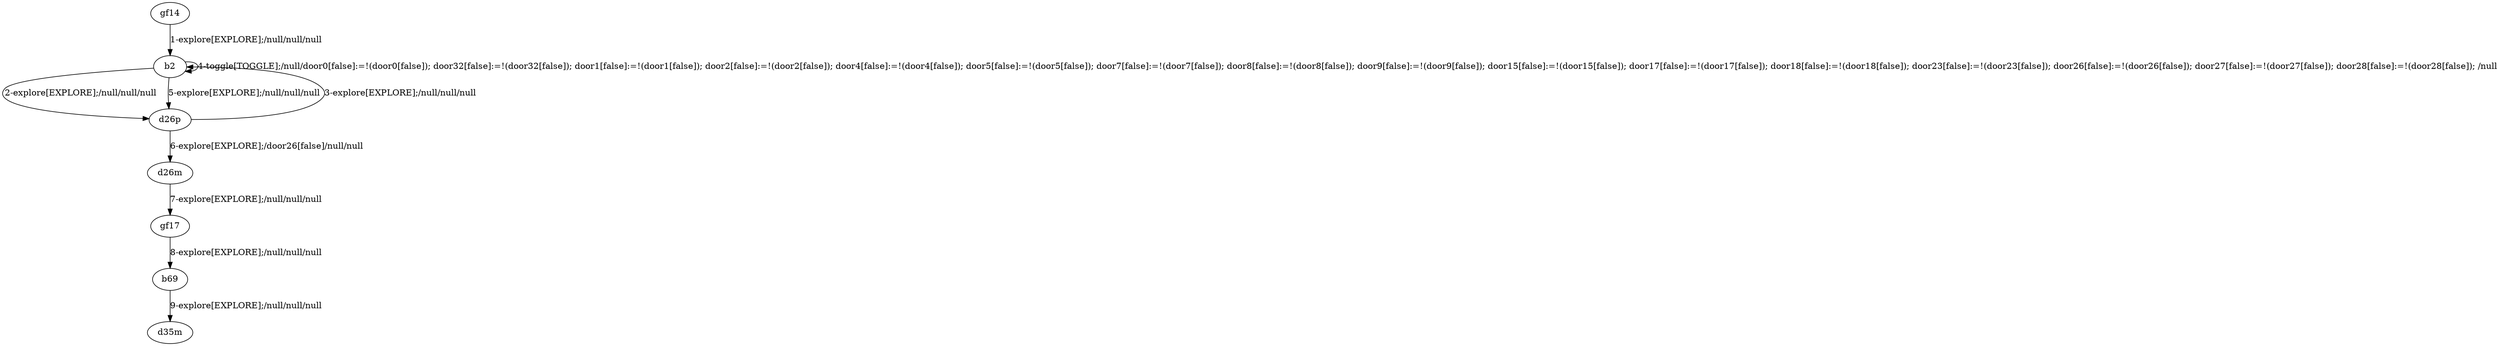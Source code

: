 # Total number of goals covered by this test: 2
# gf17 --> b69
# b69 --> d35m

digraph g {
"gf14" -> "b2" [label = "1-explore[EXPLORE];/null/null/null"];
"b2" -> "d26p" [label = "2-explore[EXPLORE];/null/null/null"];
"d26p" -> "b2" [label = "3-explore[EXPLORE];/null/null/null"];
"b2" -> "b2" [label = "4-toggle[TOGGLE];/null/door0[false]:=!(door0[false]); door32[false]:=!(door32[false]); door1[false]:=!(door1[false]); door2[false]:=!(door2[false]); door4[false]:=!(door4[false]); door5[false]:=!(door5[false]); door7[false]:=!(door7[false]); door8[false]:=!(door8[false]); door9[false]:=!(door9[false]); door15[false]:=!(door15[false]); door17[false]:=!(door17[false]); door18[false]:=!(door18[false]); door23[false]:=!(door23[false]); door26[false]:=!(door26[false]); door27[false]:=!(door27[false]); door28[false]:=!(door28[false]); /null"];
"b2" -> "d26p" [label = "5-explore[EXPLORE];/null/null/null"];
"d26p" -> "d26m" [label = "6-explore[EXPLORE];/door26[false]/null/null"];
"d26m" -> "gf17" [label = "7-explore[EXPLORE];/null/null/null"];
"gf17" -> "b69" [label = "8-explore[EXPLORE];/null/null/null"];
"b69" -> "d35m" [label = "9-explore[EXPLORE];/null/null/null"];
}